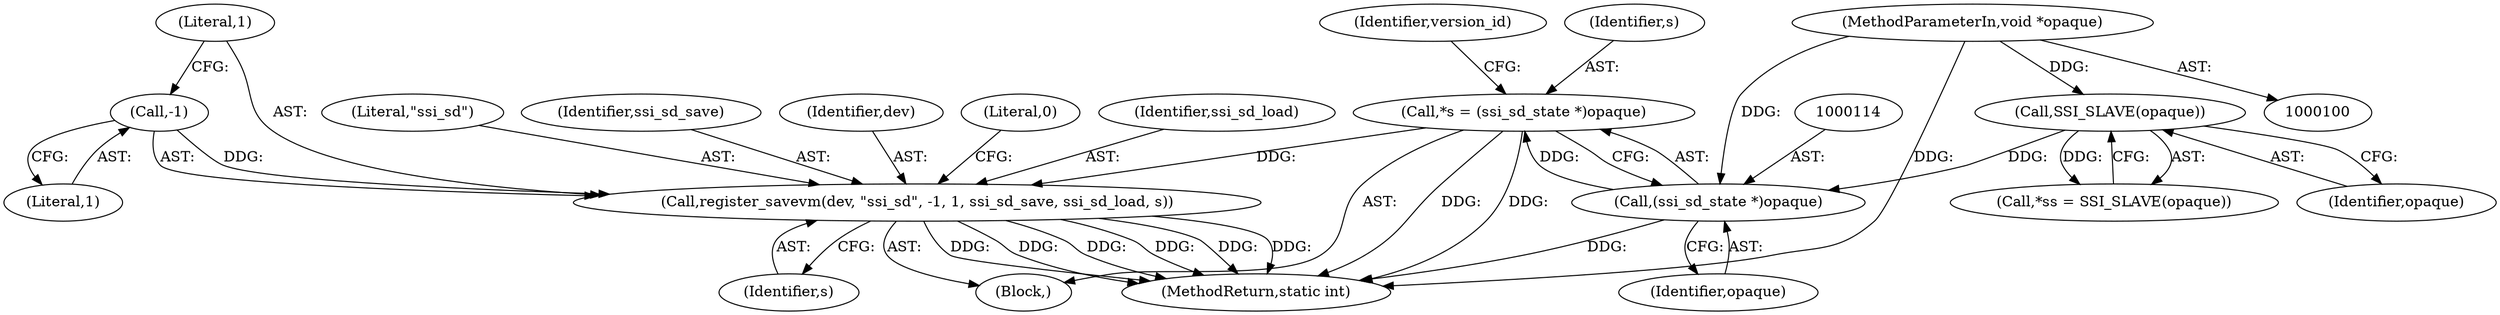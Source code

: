 digraph "0_qemu_a9c380db3b8c6af19546a68145c8d1438a09c92b@pointer" {
"1000289" [label="(Call,register_savevm(dev, \"ssi_sd\", -1, 1, ssi_sd_save, ssi_sd_load, s))"];
"1000292" [label="(Call,-1)"];
"1000111" [label="(Call,*s = (ssi_sd_state *)opaque)"];
"1000113" [label="(Call,(ssi_sd_state *)opaque)"];
"1000108" [label="(Call,SSI_SLAVE(opaque))"];
"1000102" [label="(MethodParameterIn,void *opaque)"];
"1000292" [label="(Call,-1)"];
"1000294" [label="(Literal,1)"];
"1000297" [label="(Identifier,s)"];
"1000291" [label="(Literal,\"ssi_sd\")"];
"1000104" [label="(Block,)"];
"1000111" [label="(Call,*s = (ssi_sd_state *)opaque)"];
"1000295" [label="(Identifier,ssi_sd_save)"];
"1000109" [label="(Identifier,opaque)"];
"1000113" [label="(Call,(ssi_sd_state *)opaque)"];
"1000119" [label="(Identifier,version_id)"];
"1000290" [label="(Identifier,dev)"];
"1000108" [label="(Call,SSI_SLAVE(opaque))"];
"1000289" [label="(Call,register_savevm(dev, \"ssi_sd\", -1, 1, ssi_sd_save, ssi_sd_load, s))"];
"1000299" [label="(Literal,0)"];
"1000300" [label="(MethodReturn,static int)"];
"1000293" [label="(Literal,1)"];
"1000112" [label="(Identifier,s)"];
"1000106" [label="(Call,*ss = SSI_SLAVE(opaque))"];
"1000102" [label="(MethodParameterIn,void *opaque)"];
"1000115" [label="(Identifier,opaque)"];
"1000296" [label="(Identifier,ssi_sd_load)"];
"1000289" -> "1000104"  [label="AST: "];
"1000289" -> "1000297"  [label="CFG: "];
"1000290" -> "1000289"  [label="AST: "];
"1000291" -> "1000289"  [label="AST: "];
"1000292" -> "1000289"  [label="AST: "];
"1000294" -> "1000289"  [label="AST: "];
"1000295" -> "1000289"  [label="AST: "];
"1000296" -> "1000289"  [label="AST: "];
"1000297" -> "1000289"  [label="AST: "];
"1000299" -> "1000289"  [label="CFG: "];
"1000289" -> "1000300"  [label="DDG: "];
"1000289" -> "1000300"  [label="DDG: "];
"1000289" -> "1000300"  [label="DDG: "];
"1000289" -> "1000300"  [label="DDG: "];
"1000289" -> "1000300"  [label="DDG: "];
"1000289" -> "1000300"  [label="DDG: "];
"1000292" -> "1000289"  [label="DDG: "];
"1000111" -> "1000289"  [label="DDG: "];
"1000292" -> "1000293"  [label="CFG: "];
"1000293" -> "1000292"  [label="AST: "];
"1000294" -> "1000292"  [label="CFG: "];
"1000111" -> "1000104"  [label="AST: "];
"1000111" -> "1000113"  [label="CFG: "];
"1000112" -> "1000111"  [label="AST: "];
"1000113" -> "1000111"  [label="AST: "];
"1000119" -> "1000111"  [label="CFG: "];
"1000111" -> "1000300"  [label="DDG: "];
"1000111" -> "1000300"  [label="DDG: "];
"1000113" -> "1000111"  [label="DDG: "];
"1000113" -> "1000115"  [label="CFG: "];
"1000114" -> "1000113"  [label="AST: "];
"1000115" -> "1000113"  [label="AST: "];
"1000113" -> "1000300"  [label="DDG: "];
"1000108" -> "1000113"  [label="DDG: "];
"1000102" -> "1000113"  [label="DDG: "];
"1000108" -> "1000106"  [label="AST: "];
"1000108" -> "1000109"  [label="CFG: "];
"1000109" -> "1000108"  [label="AST: "];
"1000106" -> "1000108"  [label="CFG: "];
"1000108" -> "1000106"  [label="DDG: "];
"1000102" -> "1000108"  [label="DDG: "];
"1000102" -> "1000100"  [label="AST: "];
"1000102" -> "1000300"  [label="DDG: "];
}
